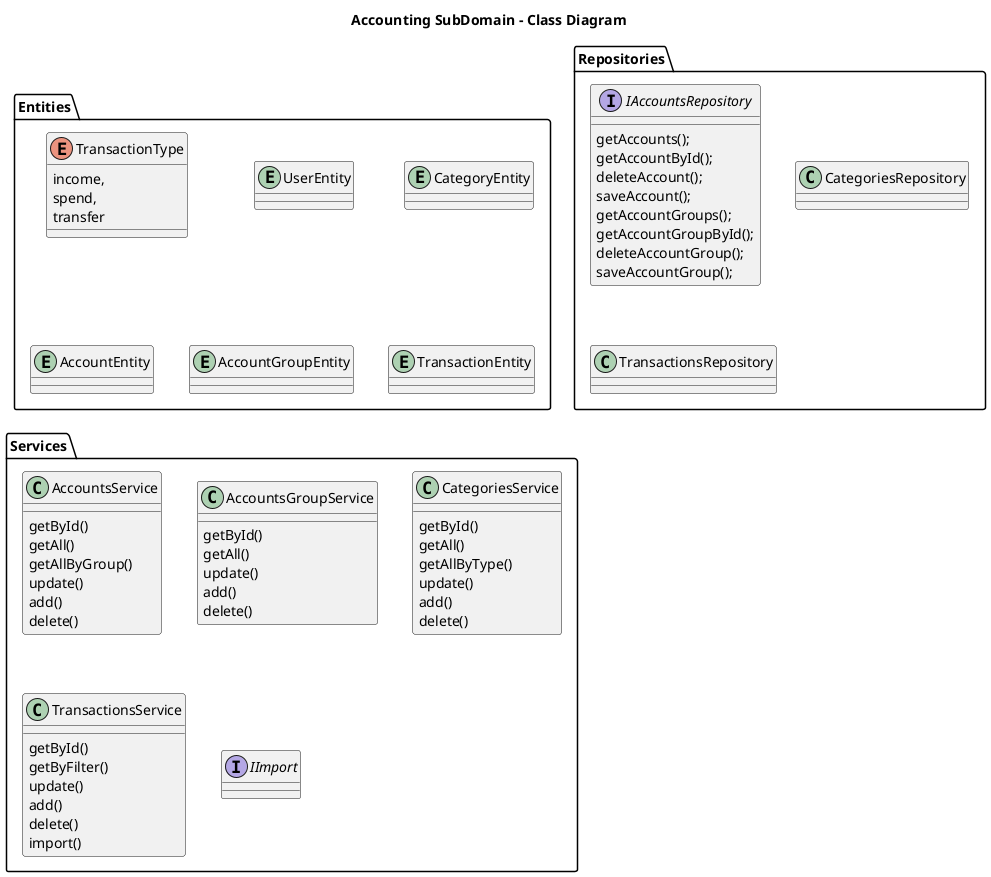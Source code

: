 @startuml

title Accounting SubDomain - Class Diagram

folder Entities {
  enum TransactionType {
    income,
    spend,
    transfer
  }
  entity UserEntity
  entity CategoryEntity
  entity AccountEntity
  entity AccountGroupEntity
  entity TransactionEntity
}

folder Repositories {
  interface IAccountsRepository {
    getAccounts();
    getAccountById();
    deleteAccount();
    saveAccount();
    getAccountGroups();
    getAccountGroupById();
    deleteAccountGroup();
    saveAccountGroup();
  }
  class CategoriesRepository
  class TransactionsRepository
}

folder Services {
  class AccountsService {
    getById()
    getAll()
    getAllByGroup()
    update()
    add()
    delete()
  }

  class AccountsGroupService {
    getById()
    getAll()
    update()
    add()
    delete()
  }

  class CategoriesService {
    getById()
    getAll()
    getAllByType()
    update()
    add()
    delete()
  }

  class TransactionsService {
    getById()
    getByFilter()
    update()
    add()
    delete()
    import()
  }

  interface IImport
}

@enduml